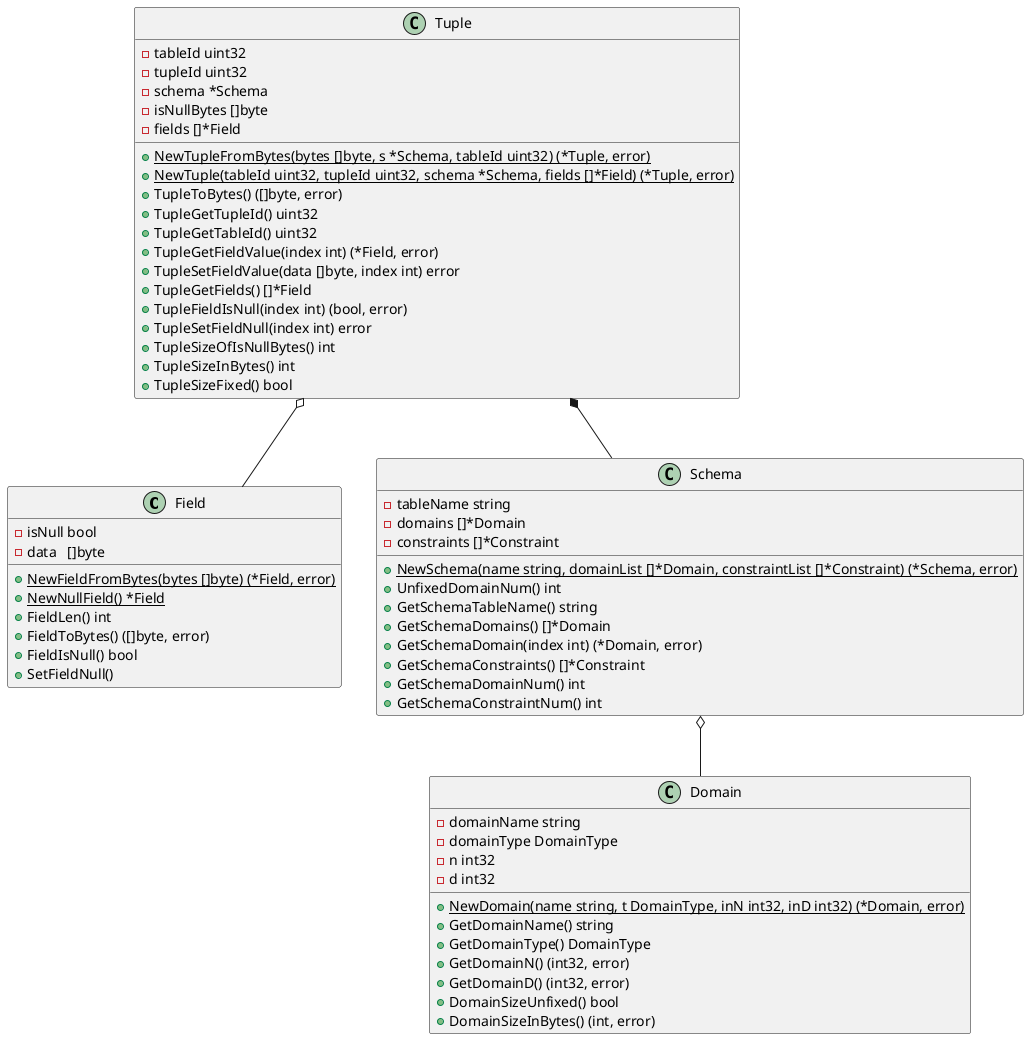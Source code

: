 @startuml

class Field{
    -isNull bool
	-data   []byte
    
    +{static} NewFieldFromBytes(bytes []byte) (*Field, error)
    +{static} NewNullField() *Field
    +FieldLen() int
    +FieldToBytes() ([]byte, error)
    +FieldIsNull() bool
    +SetFieldNull()
}

class Domain{
    -domainName string
	-domainType DomainType
	-n int32
	-d int32

    +{static} NewDomain(name string, t DomainType, inN int32, inD int32) (*Domain, error)
    +GetDomainName() string
    +GetDomainType() DomainType
    +GetDomainN() (int32, error)
    +GetDomainD() (int32, error)
    +DomainSizeUnfixed() bool
    +DomainSizeInBytes() (int, error)
}

class Schema{
    -tableName string
	-domains []*Domain
	-constraints []*Constraint

    +{static} NewSchema(name string, domainList []*Domain, constraintList []*Constraint) (*Schema, error)
    +UnfixedDomainNum() int
    +GetSchemaTableName() string
    +GetSchemaDomains() []*Domain
    +GetSchemaDomain(index int) (*Domain, error)
    +GetSchemaConstraints() []*Constraint
    +GetSchemaDomainNum() int
    +GetSchemaConstraintNum() int
}

class Tuple{
    -tableId uint32
	-tupleId uint32
	-schema *Schema
    -isNullBytes []byte
	-fields []*Field

    +{static} NewTupleFromBytes(bytes []byte, s *Schema, tableId uint32) (*Tuple, error)
    +{static} NewTuple(tableId uint32, tupleId uint32, schema *Schema, fields []*Field) (*Tuple, error)
    +TupleToBytes() ([]byte, error)
    +TupleGetTupleId() uint32
    +TupleGetTableId() uint32
    +TupleGetFieldValue(index int) (*Field, error)
    +TupleSetFieldValue(data []byte, index int) error
    +TupleGetFields() []*Field
    +TupleFieldIsNull(index int) (bool, error)
    +TupleSetFieldNull(index int) error
    +TupleSizeOfIsNullBytes() int
    +TupleSizeInBytes() int
    +TupleSizeFixed() bool
}

Schema o-- Domain
Tuple o-- Field
Tuple *-- Schema

@enduml